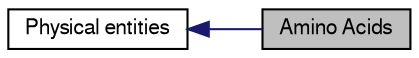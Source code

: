 digraph structs
{
  bgcolor="transparent";
  edge [fontname="FreeSans",fontsize="10",labelfontname="FreeSans",labelfontsize="10"];
  node [fontname="FreeSans",fontsize="10",shape=record];
  rankdir=LR;
  Node0 [label="Amino Acids",height=0.2,width=0.4,color="black", fillcolor="grey75", style="filled" fontcolor="black"];
  Node1 [label="Physical entities",height=0.2,width=0.4,color="black",URL="$group__physical__entities.html",tooltip="Representation of physical entities relevant for ProFASi."];
  Node1->Node0 [shape=plaintext, color="midnightblue", dir="back", style="solid"];
}
